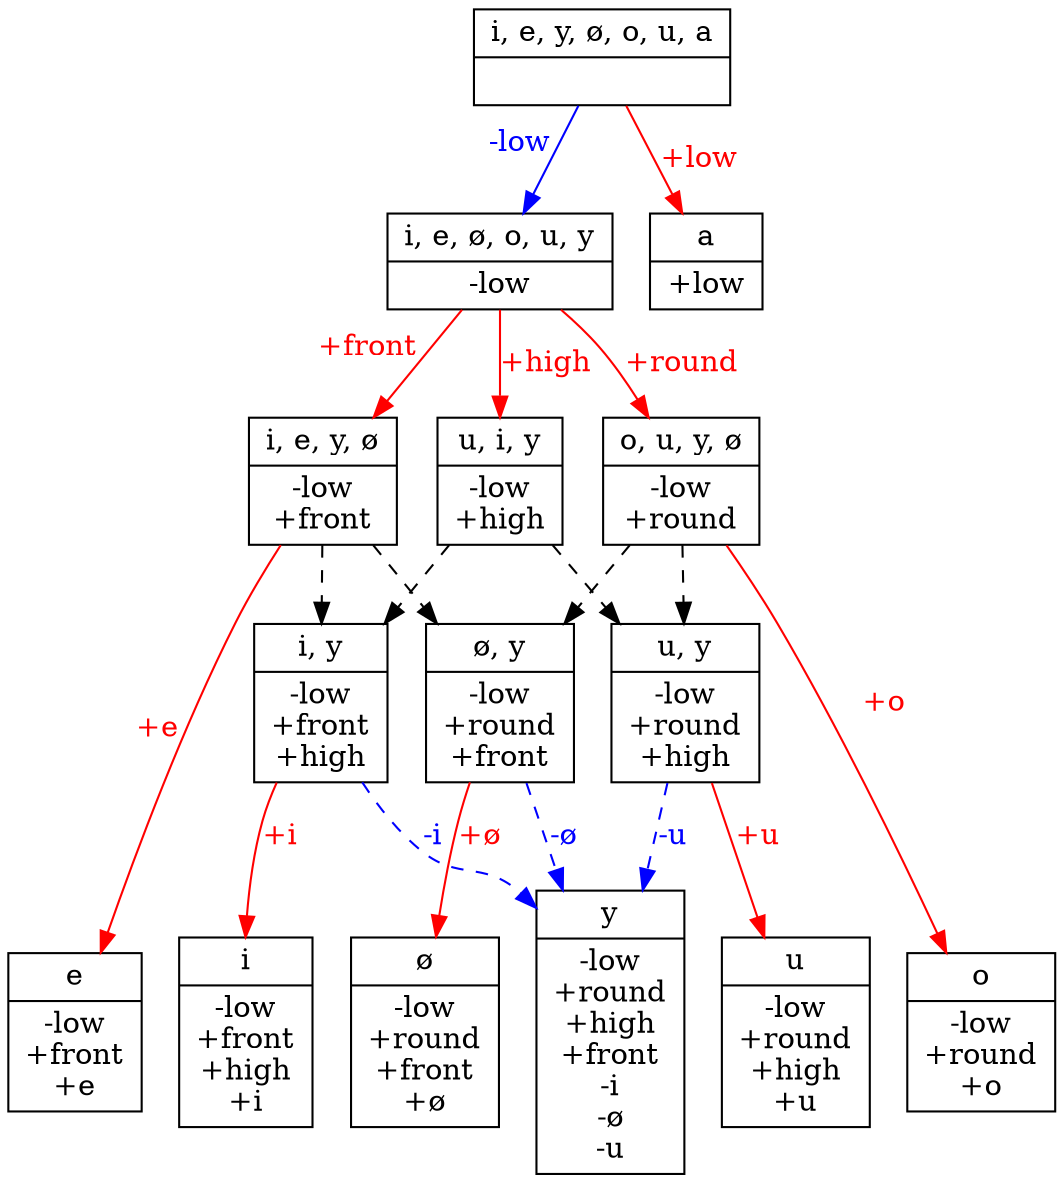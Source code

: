 // None
digraph {
	graph [ dpi = 300 ];
	0 [label="{<segs> i, e, y, ø, o, u, a |<feats>  }",shape=record]
	1 [label="{<segs> i, e, ø, o, u, y |<feats> -low }",shape=record]
	2 [label="{<segs> i, e, y, ø |<feats> -low\n+front }",shape=record]
	3 [label="{<segs> o, u, y, ø |<feats> -low\n+round }",shape=record]
	4 [label="{<segs> u, i, y |<feats> -low\n+high }",shape=record]
	5 [label="{<segs> i |<feats> -low\n+front\n+high\n+i }",shape=record]
	6 [label="{<segs> y |<feats> -low\n+round\n+high\n+front\n-i\n-ø\n-u }",shape=record]
	7 [label="{<segs> u |<feats> -low\n+round\n+high\n+u }",shape=record]
	8 [label="{<segs> e |<feats> -low\n+front\n+e }",shape=record]
	9 [label="{<segs> ø |<feats> -low\n+round\n+front\n+ø }",shape=record]
	10 [label="{<segs> o |<feats> -low\n+round\n+o }",shape=record]
	11 [label="{<segs> a |<feats> +low }",shape=record]
	12 [label="{<segs> ø, y |<feats> -low\n+round\n+front }",shape=record]
	13 [label="{<segs> i, y |<feats> -low\n+front\n+high }",shape=record]
	14 [label="{<segs> u, y |<feats> -low\n+round\n+high }",shape=record]

	0 -> 1 [xlabel="-low",fontcolor=blue,color=blue]
	0 -> 11 [label="+low",fontcolor=red,color=red]
	1 -> 2 [xlabel="+front",fontcolor=red,color=red]
	1 -> 3 [label="+round",fontcolor=red,color=red]
	1 -> 4 [label="+high",fontcolor=red,color=red]
	2 -> 8 [xlabel="+e",fontcolor=red,color=red]
	2 -> 12 [style=dashed]
	2 -> 13 [style=dashed]
	3 -> 10 [label="+o",fontcolor=red,color=red]
	3 -> 12 [style=dashed]
	3 -> 14 [style=dashed]
	4 -> 13 [style=dashed]
	4 -> 14 [style=dashed]
	12 -> 6 [style=dashed,label="-ø",fontcolor=blue,color=blue]
	12 -> 9 [label="+ø",fontcolor=red,color=red]
	13 -> 5 [label="+i",fontcolor=red,color=red]
	13 -> 6 [label="-i",style=dashed,fontcolor=blue,color=blue]
	14 -> 6 [style=dashed,label="-u",fontcolor=blue,color=blue]
	14 -> 7 [label="+u",fontcolor=red,color=red]
{rank=same; 5 6 7 8 9 10}
}